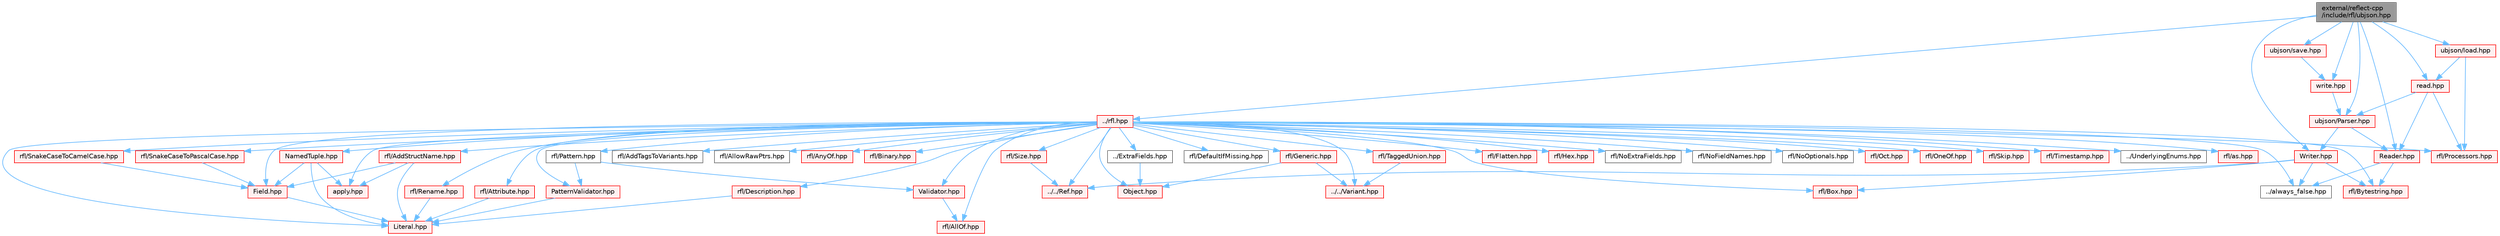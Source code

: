 digraph "external/reflect-cpp/include/rfl/ubjson.hpp"
{
 // LATEX_PDF_SIZE
  bgcolor="transparent";
  edge [fontname=Helvetica,fontsize=10,labelfontname=Helvetica,labelfontsize=10];
  node [fontname=Helvetica,fontsize=10,shape=box,height=0.2,width=0.4];
  Node1 [id="Node000001",label="external/reflect-cpp\l/include/rfl/ubjson.hpp",height=0.2,width=0.4,color="gray40", fillcolor="grey60", style="filled", fontcolor="black",tooltip=" "];
  Node1 -> Node2 [id="edge86_Node000001_Node000002",color="steelblue1",style="solid",tooltip=" "];
  Node2 [id="Node000002",label="../rfl.hpp",height=0.2,width=0.4,color="red", fillcolor="#FFF0F0", style="filled",URL="$rfl_8hpp.html",tooltip=" "];
  Node2 -> Node3 [id="edge87_Node000002_Node000003",color="steelblue1",style="solid",tooltip=" "];
  Node3 [id="Node000003",label="rfl/AddStructName.hpp",height=0.2,width=0.4,color="red", fillcolor="#FFF0F0", style="filled",URL="$_add_struct_name_8hpp.html",tooltip=" "];
  Node3 -> Node5 [id="edge88_Node000003_Node000005",color="steelblue1",style="solid",tooltip=" "];
  Node5 [id="Node000005",label="Field.hpp",height=0.2,width=0.4,color="red", fillcolor="#FFF0F0", style="filled",URL="$_field_8hpp.html",tooltip=" "];
  Node5 -> Node10 [id="edge89_Node000005_Node000010",color="steelblue1",style="solid",tooltip=" "];
  Node10 [id="Node000010",label="Literal.hpp",height=0.2,width=0.4,color="red", fillcolor="#FFF0F0", style="filled",URL="$_literal_8hpp.html",tooltip=" "];
  Node3 -> Node10 [id="edge90_Node000003_Node000010",color="steelblue1",style="solid",tooltip=" "];
  Node3 -> Node37 [id="edge91_Node000003_Node000037",color="steelblue1",style="solid",tooltip=" "];
  Node37 [id="Node000037",label="apply.hpp",height=0.2,width=0.4,color="red", fillcolor="#FFF0F0", style="filled",URL="$apply_8hpp.html",tooltip=" "];
  Node2 -> Node54 [id="edge92_Node000002_Node000054",color="steelblue1",style="solid",tooltip=" "];
  Node54 [id="Node000054",label="rfl/AddTagsToVariants.hpp",height=0.2,width=0.4,color="grey40", fillcolor="white", style="filled",URL="$_add_tags_to_variants_8hpp.html",tooltip=" "];
  Node2 -> Node55 [id="edge93_Node000002_Node000055",color="steelblue1",style="solid",tooltip=" "];
  Node55 [id="Node000055",label="rfl/AllOf.hpp",height=0.2,width=0.4,color="red", fillcolor="#FFF0F0", style="filled",URL="$_all_of_8hpp.html",tooltip=" "];
  Node2 -> Node64 [id="edge94_Node000002_Node000064",color="steelblue1",style="solid",tooltip=" "];
  Node64 [id="Node000064",label="rfl/AllowRawPtrs.hpp",height=0.2,width=0.4,color="grey40", fillcolor="white", style="filled",URL="$_allow_raw_ptrs_8hpp.html",tooltip=" "];
  Node2 -> Node65 [id="edge95_Node000002_Node000065",color="steelblue1",style="solid",tooltip=" "];
  Node65 [id="Node000065",label="rfl/AnyOf.hpp",height=0.2,width=0.4,color="red", fillcolor="#FFF0F0", style="filled",URL="$_any_of_8hpp.html",tooltip=" "];
  Node2 -> Node67 [id="edge96_Node000002_Node000067",color="steelblue1",style="solid",tooltip=" "];
  Node67 [id="Node000067",label="rfl/Attribute.hpp",height=0.2,width=0.4,color="red", fillcolor="#FFF0F0", style="filled",URL="$_attribute_8hpp.html",tooltip=" "];
  Node67 -> Node10 [id="edge97_Node000067_Node000010",color="steelblue1",style="solid",tooltip=" "];
  Node2 -> Node68 [id="edge98_Node000002_Node000068",color="steelblue1",style="solid",tooltip=" "];
  Node68 [id="Node000068",label="rfl/Binary.hpp",height=0.2,width=0.4,color="red", fillcolor="#FFF0F0", style="filled",URL="$_binary_8hpp.html",tooltip=" "];
  Node2 -> Node70 [id="edge99_Node000002_Node000070",color="steelblue1",style="solid",tooltip=" "];
  Node70 [id="Node000070",label="rfl/Box.hpp",height=0.2,width=0.4,color="red", fillcolor="#FFF0F0", style="filled",URL="$_box_8hpp.html",tooltip=" "];
  Node2 -> Node71 [id="edge100_Node000002_Node000071",color="steelblue1",style="solid",tooltip=" "];
  Node71 [id="Node000071",label="rfl/Bytestring.hpp",height=0.2,width=0.4,color="red", fillcolor="#FFF0F0", style="filled",URL="$_bytestring_8hpp.html",tooltip=" "];
  Node2 -> Node72 [id="edge101_Node000002_Node000072",color="steelblue1",style="solid",tooltip=" "];
  Node72 [id="Node000072",label="rfl/DefaultIfMissing.hpp",height=0.2,width=0.4,color="grey40", fillcolor="white", style="filled",URL="$_default_if_missing_8hpp.html",tooltip=" "];
  Node2 -> Node73 [id="edge102_Node000002_Node000073",color="steelblue1",style="solid",tooltip=" "];
  Node73 [id="Node000073",label="rfl/Description.hpp",height=0.2,width=0.4,color="red", fillcolor="#FFF0F0", style="filled",URL="$_description_8hpp.html",tooltip=" "];
  Node73 -> Node10 [id="edge103_Node000073_Node000010",color="steelblue1",style="solid",tooltip=" "];
  Node2 -> Node48 [id="edge104_Node000002_Node000048",color="steelblue1",style="solid",tooltip=" "];
  Node48 [id="Node000048",label="../ExtraFields.hpp",height=0.2,width=0.4,color="grey40", fillcolor="white", style="filled",URL="$_extra_fields_8hpp.html",tooltip=" "];
  Node48 -> Node49 [id="edge105_Node000048_Node000049",color="steelblue1",style="solid",tooltip=" "];
  Node49 [id="Node000049",label="Object.hpp",height=0.2,width=0.4,color="red", fillcolor="#FFF0F0", style="filled",URL="$_object_8hpp.html",tooltip=" "];
  Node2 -> Node5 [id="edge106_Node000002_Node000005",color="steelblue1",style="solid",tooltip=" "];
  Node2 -> Node74 [id="edge107_Node000002_Node000074",color="steelblue1",style="solid",tooltip=" "];
  Node74 [id="Node000074",label="rfl/Flatten.hpp",height=0.2,width=0.4,color="red", fillcolor="#FFF0F0", style="filled",URL="$_flatten_8hpp.html",tooltip=" "];
  Node2 -> Node75 [id="edge108_Node000002_Node000075",color="steelblue1",style="solid",tooltip=" "];
  Node75 [id="Node000075",label="rfl/Generic.hpp",height=0.2,width=0.4,color="red", fillcolor="#FFF0F0", style="filled",URL="$_generic_8hpp.html",tooltip=" "];
  Node75 -> Node49 [id="edge109_Node000075_Node000049",color="steelblue1",style="solid",tooltip=" "];
  Node75 -> Node59 [id="edge110_Node000075_Node000059",color="steelblue1",style="solid",tooltip=" "];
  Node59 [id="Node000059",label="../../Variant.hpp",height=0.2,width=0.4,color="red", fillcolor="#FFF0F0", style="filled",URL="$_variant_8hpp.html",tooltip=" "];
  Node2 -> Node77 [id="edge111_Node000002_Node000077",color="steelblue1",style="solid",tooltip=" "];
  Node77 [id="Node000077",label="rfl/Hex.hpp",height=0.2,width=0.4,color="red", fillcolor="#FFF0F0", style="filled",URL="$_hex_8hpp.html",tooltip=" "];
  Node2 -> Node10 [id="edge112_Node000002_Node000010",color="steelblue1",style="solid",tooltip=" "];
  Node2 -> Node42 [id="edge113_Node000002_Node000042",color="steelblue1",style="solid",tooltip=" "];
  Node42 [id="Node000042",label="NamedTuple.hpp",height=0.2,width=0.4,color="red", fillcolor="#FFF0F0", style="filled",URL="$_named_tuple_8hpp.html",tooltip=" "];
  Node42 -> Node5 [id="edge114_Node000042_Node000005",color="steelblue1",style="solid",tooltip=" "];
  Node42 -> Node10 [id="edge115_Node000042_Node000010",color="steelblue1",style="solid",tooltip=" "];
  Node42 -> Node37 [id="edge116_Node000042_Node000037",color="steelblue1",style="solid",tooltip=" "];
  Node2 -> Node78 [id="edge117_Node000002_Node000078",color="steelblue1",style="solid",tooltip=" "];
  Node78 [id="Node000078",label="rfl/NoExtraFields.hpp",height=0.2,width=0.4,color="grey40", fillcolor="white", style="filled",URL="$_no_extra_fields_8hpp.html",tooltip=" "];
  Node2 -> Node79 [id="edge118_Node000002_Node000079",color="steelblue1",style="solid",tooltip=" "];
  Node79 [id="Node000079",label="rfl/NoFieldNames.hpp",height=0.2,width=0.4,color="grey40", fillcolor="white", style="filled",URL="$_no_field_names_8hpp.html",tooltip=" "];
  Node2 -> Node80 [id="edge119_Node000002_Node000080",color="steelblue1",style="solid",tooltip=" "];
  Node80 [id="Node000080",label="rfl/NoOptionals.hpp",height=0.2,width=0.4,color="grey40", fillcolor="white", style="filled",URL="$_no_optionals_8hpp.html",tooltip=" "];
  Node2 -> Node49 [id="edge120_Node000002_Node000049",color="steelblue1",style="solid",tooltip=" "];
  Node2 -> Node81 [id="edge121_Node000002_Node000081",color="steelblue1",style="solid",tooltip=" "];
  Node81 [id="Node000081",label="rfl/Oct.hpp",height=0.2,width=0.4,color="red", fillcolor="#FFF0F0", style="filled",URL="$_oct_8hpp.html",tooltip=" "];
  Node2 -> Node83 [id="edge122_Node000002_Node000083",color="steelblue1",style="solid",tooltip=" "];
  Node83 [id="Node000083",label="rfl/OneOf.hpp",height=0.2,width=0.4,color="red", fillcolor="#FFF0F0", style="filled",URL="$_one_of_8hpp.html",tooltip=" "];
  Node2 -> Node84 [id="edge123_Node000002_Node000084",color="steelblue1",style="solid",tooltip=" "];
  Node84 [id="Node000084",label="rfl/Pattern.hpp",height=0.2,width=0.4,color="grey40", fillcolor="white", style="filled",URL="$_pattern_8hpp.html",tooltip=" "];
  Node84 -> Node85 [id="edge124_Node000084_Node000085",color="steelblue1",style="solid",tooltip=" "];
  Node85 [id="Node000085",label="PatternValidator.hpp",height=0.2,width=0.4,color="red", fillcolor="#FFF0F0", style="filled",URL="$_pattern_validator_8hpp.html",tooltip=" "];
  Node85 -> Node10 [id="edge125_Node000085_Node000010",color="steelblue1",style="solid",tooltip=" "];
  Node84 -> Node89 [id="edge126_Node000084_Node000089",color="steelblue1",style="solid",tooltip=" "];
  Node89 [id="Node000089",label="Validator.hpp",height=0.2,width=0.4,color="red", fillcolor="#FFF0F0", style="filled",URL="$_validator_8hpp.html",tooltip=" "];
  Node89 -> Node55 [id="edge127_Node000089_Node000055",color="steelblue1",style="solid",tooltip=" "];
  Node2 -> Node85 [id="edge128_Node000002_Node000085",color="steelblue1",style="solid",tooltip=" "];
  Node2 -> Node91 [id="edge129_Node000002_Node000091",color="steelblue1",style="solid",tooltip=" "];
  Node91 [id="Node000091",label="rfl/Processors.hpp",height=0.2,width=0.4,color="red", fillcolor="#FFF0F0", style="filled",URL="$_processors_8hpp.html",tooltip=" "];
  Node2 -> Node58 [id="edge130_Node000002_Node000058",color="steelblue1",style="solid",tooltip=" "];
  Node58 [id="Node000058",label="../../Ref.hpp",height=0.2,width=0.4,color="red", fillcolor="#FFF0F0", style="filled",URL="$_ref_8hpp.html",tooltip=" "];
  Node2 -> Node100 [id="edge131_Node000002_Node000100",color="steelblue1",style="solid",tooltip=" "];
  Node100 [id="Node000100",label="rfl/Rename.hpp",height=0.2,width=0.4,color="red", fillcolor="#FFF0F0", style="filled",URL="$_rename_8hpp.html",tooltip=" "];
  Node100 -> Node10 [id="edge132_Node000100_Node000010",color="steelblue1",style="solid",tooltip=" "];
  Node2 -> Node101 [id="edge133_Node000002_Node000101",color="steelblue1",style="solid",tooltip=" "];
  Node101 [id="Node000101",label="rfl/Size.hpp",height=0.2,width=0.4,color="red", fillcolor="#FFF0F0", style="filled",URL="$_size_8hpp.html",tooltip=" "];
  Node101 -> Node58 [id="edge134_Node000101_Node000058",color="steelblue1",style="solid",tooltip=" "];
  Node2 -> Node102 [id="edge135_Node000002_Node000102",color="steelblue1",style="solid",tooltip=" "];
  Node102 [id="Node000102",label="rfl/Skip.hpp",height=0.2,width=0.4,color="red", fillcolor="#FFF0F0", style="filled",URL="$_skip_8hpp.html",tooltip=" "];
  Node2 -> Node104 [id="edge136_Node000002_Node000104",color="steelblue1",style="solid",tooltip=" "];
  Node104 [id="Node000104",label="rfl/SnakeCaseToCamelCase.hpp",height=0.2,width=0.4,color="red", fillcolor="#FFF0F0", style="filled",URL="$_snake_case_to_camel_case_8hpp.html",tooltip=" "];
  Node104 -> Node5 [id="edge137_Node000104_Node000005",color="steelblue1",style="solid",tooltip=" "];
  Node2 -> Node107 [id="edge138_Node000002_Node000107",color="steelblue1",style="solid",tooltip=" "];
  Node107 [id="Node000107",label="rfl/SnakeCaseToPascalCase.hpp",height=0.2,width=0.4,color="red", fillcolor="#FFF0F0", style="filled",URL="$_snake_case_to_pascal_case_8hpp.html",tooltip=" "];
  Node107 -> Node5 [id="edge139_Node000107_Node000005",color="steelblue1",style="solid",tooltip=" "];
  Node2 -> Node108 [id="edge140_Node000002_Node000108",color="steelblue1",style="solid",tooltip=" "];
  Node108 [id="Node000108",label="rfl/TaggedUnion.hpp",height=0.2,width=0.4,color="red", fillcolor="#FFF0F0", style="filled",URL="$_tagged_union_8hpp.html",tooltip=" "];
  Node108 -> Node59 [id="edge141_Node000108_Node000059",color="steelblue1",style="solid",tooltip=" "];
  Node2 -> Node150 [id="edge142_Node000002_Node000150",color="steelblue1",style="solid",tooltip=" "];
  Node150 [id="Node000150",label="rfl/Timestamp.hpp",height=0.2,width=0.4,color="red", fillcolor="#FFF0F0", style="filled",URL="$_timestamp_8hpp.html",tooltip=" "];
  Node2 -> Node99 [id="edge143_Node000002_Node000099",color="steelblue1",style="solid",tooltip=" "];
  Node99 [id="Node000099",label="../UnderlyingEnums.hpp",height=0.2,width=0.4,color="grey40", fillcolor="white", style="filled",URL="$_underlying_enums_8hpp.html",tooltip=" "];
  Node2 -> Node89 [id="edge144_Node000002_Node000089",color="steelblue1",style="solid",tooltip=" "];
  Node2 -> Node59 [id="edge145_Node000002_Node000059",color="steelblue1",style="solid",tooltip=" "];
  Node2 -> Node116 [id="edge146_Node000002_Node000116",color="steelblue1",style="solid",tooltip=" "];
  Node116 [id="Node000116",label="../always_false.hpp",height=0.2,width=0.4,color="grey40", fillcolor="white", style="filled",URL="$always__false_8hpp.html",tooltip=" "];
  Node2 -> Node37 [id="edge147_Node000002_Node000037",color="steelblue1",style="solid",tooltip=" "];
  Node2 -> Node153 [id="edge148_Node000002_Node000153",color="steelblue1",style="solid",tooltip=" "];
  Node153 [id="Node000153",label="rfl/as.hpp",height=0.2,width=0.4,color="red", fillcolor="#FFF0F0", style="filled",URL="$as_8hpp.html",tooltip=" "];
  Node1 -> Node296 [id="edge149_Node000001_Node000296",color="steelblue1",style="solid",tooltip=" "];
  Node296 [id="Node000296",label="ubjson/Parser.hpp",height=0.2,width=0.4,color="red", fillcolor="#FFF0F0", style="filled",URL="$ubjson_2_parser_8hpp.html",tooltip=" "];
  Node296 -> Node297 [id="edge150_Node000296_Node000297",color="steelblue1",style="solid",tooltip=" "];
  Node297 [id="Node000297",label="Reader.hpp",height=0.2,width=0.4,color="red", fillcolor="#FFF0F0", style="filled",URL="$ubjson_2_reader_8hpp.html",tooltip=" "];
  Node297 -> Node71 [id="edge151_Node000297_Node000071",color="steelblue1",style="solid",tooltip=" "];
  Node297 -> Node116 [id="edge152_Node000297_Node000116",color="steelblue1",style="solid",tooltip=" "];
  Node296 -> Node299 [id="edge153_Node000296_Node000299",color="steelblue1",style="solid",tooltip=" "];
  Node299 [id="Node000299",label="Writer.hpp",height=0.2,width=0.4,color="red", fillcolor="#FFF0F0", style="filled",URL="$ubjson_2_writer_8hpp.html",tooltip=" "];
  Node299 -> Node70 [id="edge154_Node000299_Node000070",color="steelblue1",style="solid",tooltip=" "];
  Node299 -> Node71 [id="edge155_Node000299_Node000071",color="steelblue1",style="solid",tooltip=" "];
  Node299 -> Node58 [id="edge156_Node000299_Node000058",color="steelblue1",style="solid",tooltip=" "];
  Node299 -> Node116 [id="edge157_Node000299_Node000116",color="steelblue1",style="solid",tooltip=" "];
  Node1 -> Node297 [id="edge158_Node000001_Node000297",color="steelblue1",style="solid",tooltip=" "];
  Node1 -> Node299 [id="edge159_Node000001_Node000299",color="steelblue1",style="solid",tooltip=" "];
  Node1 -> Node301 [id="edge160_Node000001_Node000301",color="steelblue1",style="solid",tooltip=" "];
  Node301 [id="Node000301",label="ubjson/load.hpp",height=0.2,width=0.4,color="red", fillcolor="#FFF0F0", style="filled",URL="$ubjson_2load_8hpp.html",tooltip=" "];
  Node301 -> Node91 [id="edge161_Node000301_Node000091",color="steelblue1",style="solid",tooltip=" "];
  Node301 -> Node304 [id="edge162_Node000301_Node000304",color="steelblue1",style="solid",tooltip=" "];
  Node304 [id="Node000304",label="read.hpp",height=0.2,width=0.4,color="red", fillcolor="#FFF0F0", style="filled",URL="$ubjson_2read_8hpp.html",tooltip=" "];
  Node304 -> Node91 [id="edge163_Node000304_Node000091",color="steelblue1",style="solid",tooltip=" "];
  Node304 -> Node296 [id="edge164_Node000304_Node000296",color="steelblue1",style="solid",tooltip=" "];
  Node304 -> Node297 [id="edge165_Node000304_Node000297",color="steelblue1",style="solid",tooltip=" "];
  Node1 -> Node304 [id="edge166_Node000001_Node000304",color="steelblue1",style="solid",tooltip=" "];
  Node1 -> Node306 [id="edge167_Node000001_Node000306",color="steelblue1",style="solid",tooltip=" "];
  Node306 [id="Node000306",label="ubjson/save.hpp",height=0.2,width=0.4,color="red", fillcolor="#FFF0F0", style="filled",URL="$ubjson_2save_8hpp.html",tooltip=" "];
  Node306 -> Node308 [id="edge168_Node000306_Node000308",color="steelblue1",style="solid",tooltip=" "];
  Node308 [id="Node000308",label="write.hpp",height=0.2,width=0.4,color="red", fillcolor="#FFF0F0", style="filled",URL="$ubjson_2write_8hpp.html",tooltip=" "];
  Node308 -> Node296 [id="edge169_Node000308_Node000296",color="steelblue1",style="solid",tooltip=" "];
  Node1 -> Node308 [id="edge170_Node000001_Node000308",color="steelblue1",style="solid",tooltip=" "];
}
